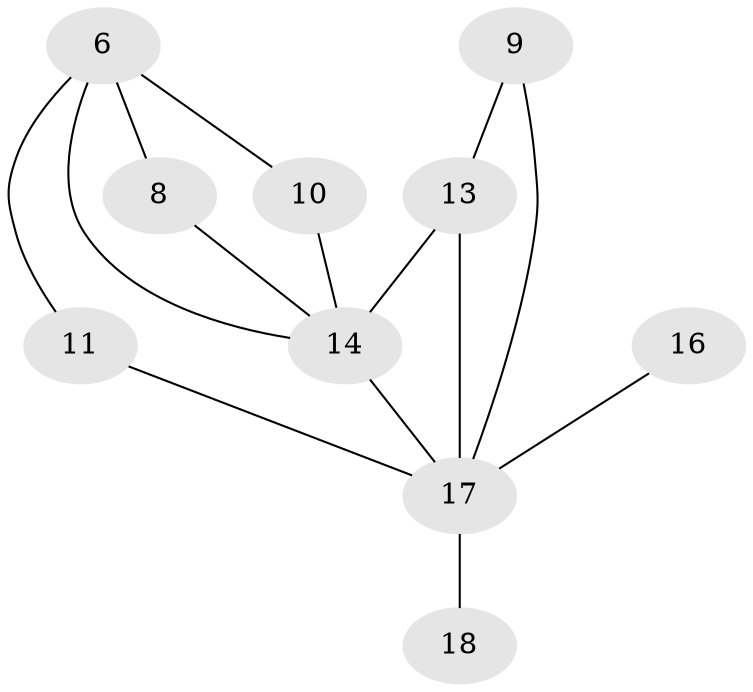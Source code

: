 // original degree distribution, {2: 0.1568627450980392, 4: 0.13725490196078433, 1: 0.23529411764705882, 3: 0.35294117647058826, 0: 0.11764705882352941}
// Generated by graph-tools (version 1.1) at 2025/35/03/04/25 23:35:47]
// undirected, 10 vertices, 14 edges
graph export_dot {
  node [color=gray90,style=filled];
  6;
  8;
  9;
  10;
  11;
  13;
  14;
  16;
  17;
  18;
  6 -- 8 [weight=1.0];
  6 -- 10 [weight=1.0];
  6 -- 11 [weight=1.0];
  6 -- 14 [weight=1.0];
  8 -- 14 [weight=1.0];
  9 -- 13 [weight=1.0];
  9 -- 17 [weight=1.0];
  10 -- 14 [weight=1.0];
  11 -- 17 [weight=1.0];
  13 -- 14 [weight=3.0];
  13 -- 17 [weight=2.0];
  14 -- 17 [weight=1.0];
  16 -- 17 [weight=1.0];
  17 -- 18 [weight=1.0];
}
